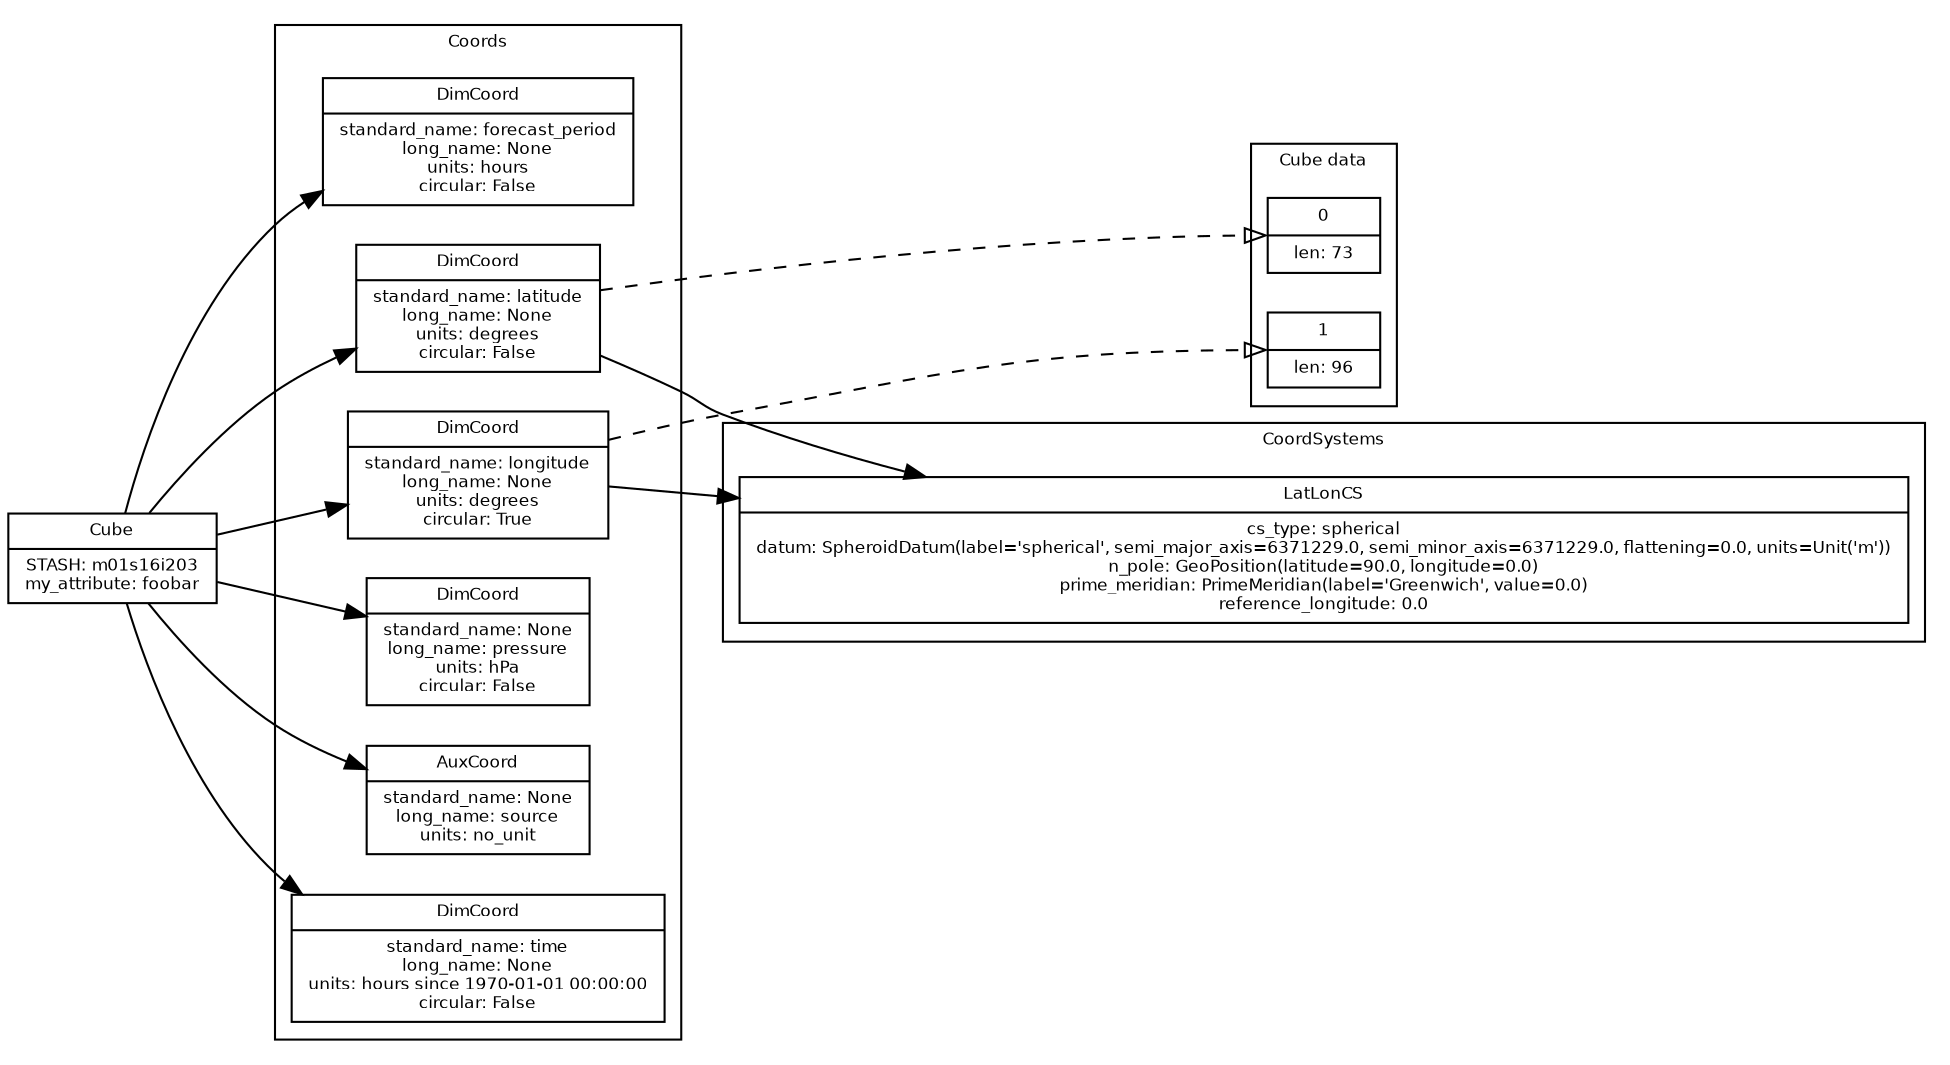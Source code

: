 
digraph CubeGraph{

    rankdir = "LR"
    fontname = "Bitstream Vera Sans"
    fontsize = 8

    node [
        fontname = "Bitstream Vera Sans"
        fontsize = 8
        shape = "record"
    ]

#   Nodes
    ":Cube" [
        label = "Cube|STASH: m01s16i203\nmy_attribute: foobar"
    ]

    
    subgraph clusterCubeDimensions {
        label="Cube data"
    
        "CubeDimension_0" [
            label = "0|len: 73"
        ]

        "CubeDimension_1" [
            label = "1|len: 96"
        ]

    }
    
    
    subgraph clusterCoords {
        label = "Coords"
        "Coord_0" [
            label = "DimCoord|standard_name: forecast_period\nlong_name: None\nunits: hours\ncircular: False"
        ]
        "Coord_1" [
            label = "DimCoord|standard_name: latitude\nlong_name: None\nunits: degrees\ncircular: False"
        ]
        "Coord_2" [
            label = "DimCoord|standard_name: longitude\nlong_name: None\nunits: degrees\ncircular: True"
        ]
        "Coord_3" [
            label = "DimCoord|standard_name: None\nlong_name: pressure\nunits: hPa\ncircular: False"
        ]
        "Coord_4" [
            label = "AuxCoord|standard_name: None\nlong_name: source\nunits: no_unit"
        ]
        "Coord_5" [
            label = "DimCoord|standard_name: time\nlong_name: None\nunits: hours since 1970-01-01 00:00:00\ncircular: False"
        ]

    }
    
    
    subgraph clusterCoordSystems {
        label = "CoordSystems"
        "CoordSystem_LatLonCS_0" [
            label = "LatLonCS|cs_type: spherical\ndatum: SpheroidDatum(label='spherical', semi_major_axis=6371229.0, semi_minor_axis=6371229.0, flattening=0.0, units=Unit('m'))\nn_pole: GeoPosition(latitude=90.0, longitude=0.0)\nprime_meridian: PrimeMeridian(label='Greenwich', value=0.0)\nreference_longitude: 0.0"
        ]

    }
    
    edge [
        arrowhead = "normal"
    ]

#   RELATIONSHIPS

#   Containment
    
    ":Cube" -> "Coord_0"
    "Coord_1" -> "CoordSystem_LatLonCS_0"
    ":Cube" -> "Coord_1"
    "Coord_2" -> "CoordSystem_LatLonCS_0"
    ":Cube" -> "Coord_2"
    ":Cube" -> "Coord_3"
    ":Cube" -> "Coord_4"
    ":Cube" -> "Coord_5"
    edge [
        style="dashed"
        arrowhead = "onormal"
    ]

#   Association
    
    "Coord_1" -> "CubeDimension_0":w
    "Coord_2" -> "CubeDimension_1":w
}
    